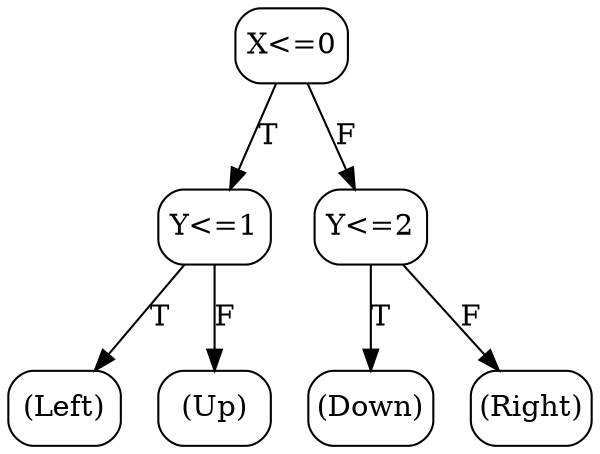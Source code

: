 // decision tree
digraph {
	2 [label="(Left)" margin="0.05,0.05" shape=box style=rounded]
	3 [label="(Up)" margin="0.05,0.05" shape=box style=rounded]
	1 [label="Y<=1" margin="0.05,0.05" shape=box style=rounded]
	1 -> 2 [label=T]
	1 -> 3 [label=F]
	5 [label="(Down)" margin="0.05,0.05" shape=box style=rounded]
	6 [label="(Right)" margin="0.05,0.05" shape=box style=rounded]
	4 [label="Y<=2" margin="0.05,0.05" shape=box style=rounded]
	4 -> 5 [label=T]
	4 -> 6 [label=F]
	0 [label="X<=0" margin="0.05,0.05" shape=box style=rounded]
	0 -> 1 [label=T]
	0 -> 4 [label=F]
}
